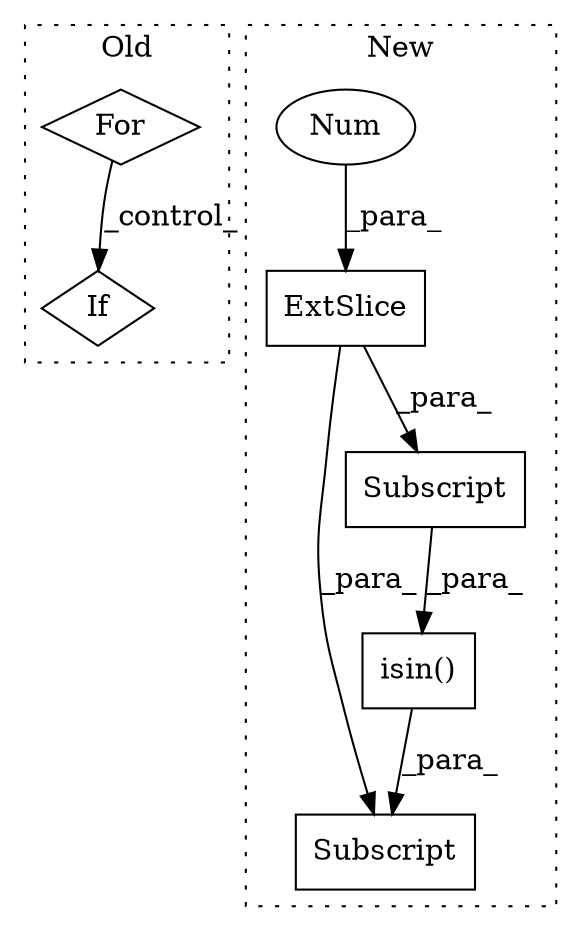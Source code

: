 digraph G {
subgraph cluster0 {
1 [label="For" a="107" s="8949,9015" l="4,14" shape="diamond"];
3 [label="If" a="96" s="9029" l="3" shape="diamond"];
label = "Old";
style="dotted";
}
subgraph cluster1 {
2 [label="isin()" a="75" s="8361,8422" l="11,1" shape="box"];
4 [label="Subscript" a="63" s="8508,0" l="32,0" shape="box"];
5 [label="ExtSlice" a="85" s="8372" l="4" shape="box"];
6 [label="Subscript" a="63" s="8372,0" l="29,0" shape="box"];
7 [label="Num" a="76" s="8399" l="1" shape="ellipse"];
label = "New";
style="dotted";
}
1 -> 3 [label="_control_"];
2 -> 4 [label="_para_"];
5 -> 6 [label="_para_"];
5 -> 4 [label="_para_"];
6 -> 2 [label="_para_"];
7 -> 5 [label="_para_"];
}
